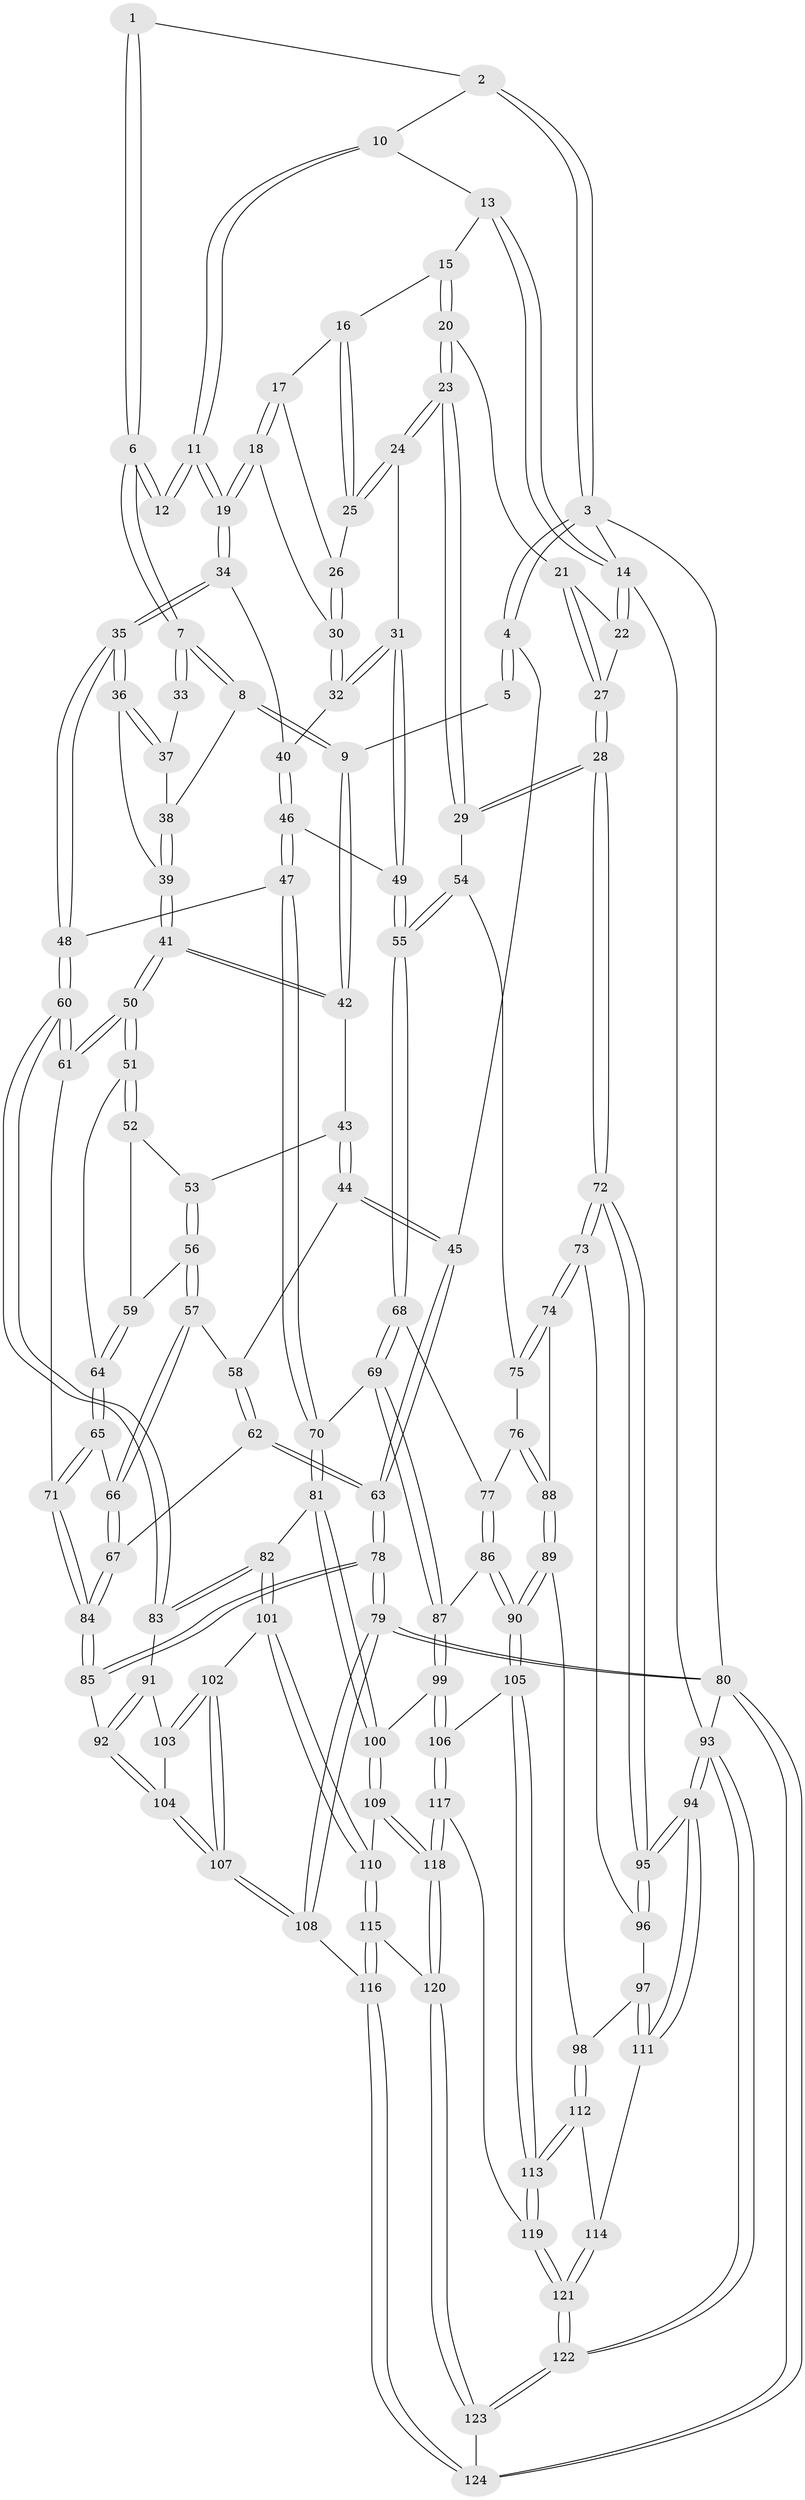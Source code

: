 // coarse degree distribution, {4: 0.44, 3: 0.5066666666666667, 2: 0.05333333333333334}
// Generated by graph-tools (version 1.1) at 2025/38/03/04/25 23:38:23]
// undirected, 124 vertices, 307 edges
graph export_dot {
  node [color=gray90,style=filled];
  1 [pos="+0.3234009180500639+0"];
  2 [pos="+0.3514519878274891+0"];
  3 [pos="+0+0"];
  4 [pos="+0+0"];
  5 [pos="+0.13084406799345208+0.0529842257569289"];
  6 [pos="+0.32371747862794187+0.022238802663461166"];
  7 [pos="+0.1986285890503094+0.22093565520194816"];
  8 [pos="+0.18791180512447428+0.23576969788554453"];
  9 [pos="+0.1730465499266944+0.24790144212831924"];
  10 [pos="+0.694557764781718+0"];
  11 [pos="+0.5045229542825629+0.1905906910310714"];
  12 [pos="+0.4369206777800856+0.17599144718604254"];
  13 [pos="+0.7469309729573307+0"];
  14 [pos="+1+0"];
  15 [pos="+0.7543372569093797+0"];
  16 [pos="+0.7434351188596521+0"];
  17 [pos="+0.706423472864154+0.07851963255927069"];
  18 [pos="+0.539270444630744+0.2261641125715877"];
  19 [pos="+0.5325809503909898+0.22770173354754397"];
  20 [pos="+0.9076226840258536+0.17946744591361394"];
  21 [pos="+0.9127965675347615+0.17925530337570397"];
  22 [pos="+1+0"];
  23 [pos="+0.8395471412716617+0.3130151850245102"];
  24 [pos="+0.8205397459968099+0.310190534184524"];
  25 [pos="+0.7870020406394347+0.1873908175302795"];
  26 [pos="+0.6784692909009227+0.21012909538514493"];
  27 [pos="+1+0.39159589147281015"];
  28 [pos="+1+0.4320083596300082"];
  29 [pos="+0.935403363823532+0.39349640823975435"];
  30 [pos="+0.677864059268863+0.21245216418695148"];
  31 [pos="+0.8061190799488019+0.31281296856003554"];
  32 [pos="+0.7322309135716178+0.3018769121766776"];
  33 [pos="+0.43471066217524607+0.178425136159327"];
  34 [pos="+0.5362864948336393+0.2902622347150752"];
  35 [pos="+0.48255216436620985+0.3905997177845614"];
  36 [pos="+0.43909144068885153+0.3797196508195636"];
  37 [pos="+0.3948124863653634+0.2311926589780179"];
  38 [pos="+0.36734770148462326+0.24622451933240622"];
  39 [pos="+0.34449635496148934+0.38058000939823877"];
  40 [pos="+0.6749269820090875+0.3353604753927549"];
  41 [pos="+0.33304216551477717+0.3839729617431664"];
  42 [pos="+0.1644073984381996+0.2583315852465635"];
  43 [pos="+0.14265086100145824+0.26724168408816645"];
  44 [pos="+0.04397197733638234+0.2784763590460729"];
  45 [pos="+0+0.24845953814584346"];
  46 [pos="+0.6453116650816592+0.42728522609078595"];
  47 [pos="+0.560384014400211+0.4841689995209394"];
  48 [pos="+0.4936246678596148+0.4142993316007985"];
  49 [pos="+0.7340805573836379+0.4594543095453455"];
  50 [pos="+0.30122138395905607+0.47252844172759123"];
  51 [pos="+0.2841075290455999+0.4675045211888907"];
  52 [pos="+0.23402499325203405+0.43844399711063176"];
  53 [pos="+0.18411662297390624+0.4012575791950747"];
  54 [pos="+0.8751185518100837+0.4632896301073079"];
  55 [pos="+0.7621656868848808+0.5191352520413888"];
  56 [pos="+0.17583990390295656+0.4711186741707064"];
  57 [pos="+0.1556279423731221+0.47788520809318935"];
  58 [pos="+0.10401641924368836+0.450796924560032"];
  59 [pos="+0.1774833056353796+0.4721583636110173"];
  60 [pos="+0.327960102346492+0.5823508855081884"];
  61 [pos="+0.3118449930107598+0.5625407660784848"];
  62 [pos="+0.07356959122477978+0.530218960262303"];
  63 [pos="+0+0.4142130508547193"];
  64 [pos="+0.17809325539883916+0.47260808774276913"];
  65 [pos="+0.22166087346729293+0.552279996467357"];
  66 [pos="+0.13708209529407195+0.5226301896438577"];
  67 [pos="+0.08968088464995581+0.5512862555278153"];
  68 [pos="+0.7478075692834192+0.5599897863952168"];
  69 [pos="+0.6180733731636239+0.5960350419994644"];
  70 [pos="+0.5734212568125682+0.5876073530109772"];
  71 [pos="+0.22379308751563304+0.5542359509757832"];
  72 [pos="+1+0.4929530489550555"];
  73 [pos="+0.9300413547660398+0.6232471801426829"];
  74 [pos="+0.9276537687805968+0.6222243032643229"];
  75 [pos="+0.8757653554411662+0.549211438291414"];
  76 [pos="+0.7875453754389617+0.5968856108573556"];
  77 [pos="+0.778338572127998+0.5917563948360444"];
  78 [pos="+0+0.7530103035620308"];
  79 [pos="+0+0.8971691165702751"];
  80 [pos="+0+1"];
  81 [pos="+0.4966042829090848+0.6646727708044103"];
  82 [pos="+0.3866421158737674+0.6433836210881657"];
  83 [pos="+0.33783675261671775+0.6065641420436603"];
  84 [pos="+0.09901411708612756+0.6414876384192223"];
  85 [pos="+0.09329658513816316+0.6610363457865113"];
  86 [pos="+0.7292316421359023+0.7149589054419802"];
  87 [pos="+0.7045629267728515+0.7118237733377506"];
  88 [pos="+0.8122396657352186+0.6212434175660818"];
  89 [pos="+0.8221881118182656+0.7512099479049372"];
  90 [pos="+0.8060205343516789+0.7572803086983899"];
  91 [pos="+0.30953592273389074+0.6268191561840833"];
  92 [pos="+0.12448052339577059+0.6841546503941549"];
  93 [pos="+1+1"];
  94 [pos="+1+0.9758361228098524"];
  95 [pos="+1+0.8179972694105185"];
  96 [pos="+0.9151773877636056+0.7008364675405763"];
  97 [pos="+0.8705617704437948+0.7536633954157173"];
  98 [pos="+0.8584176039688856+0.7554876102403276"];
  99 [pos="+0.6385761350197342+0.7971982334958279"];
  100 [pos="+0.49908691061831956+0.6751136488312761"];
  101 [pos="+0.3214784713825286+0.7914917068888556"];
  102 [pos="+0.27449174834896395+0.7908301812382847"];
  103 [pos="+0.25260794530704567+0.7165333570950781"];
  104 [pos="+0.15190535655096113+0.7305452414932354"];
  105 [pos="+0.7620893916944799+0.8346785338544619"];
  106 [pos="+0.6445151438953349+0.8232824594732238"];
  107 [pos="+0.17554216122858451+0.8354060402845447"];
  108 [pos="+0.1661886637334354+0.8608422733110817"];
  109 [pos="+0.4756252453330977+0.7995029107526525"];
  110 [pos="+0.36941785692637924+0.8632513181262964"];
  111 [pos="+1+0.8749331631207278"];
  112 [pos="+0.8642493041419649+0.8904048355229898"];
  113 [pos="+0.7812018135864507+0.9021024492942168"];
  114 [pos="+0.885044170080344+0.8979532100810024"];
  115 [pos="+0.3651272290565648+0.8866899980166537"];
  116 [pos="+0.24591251756630603+1"];
  117 [pos="+0.5916844210938387+0.9248409929672997"];
  118 [pos="+0.5715828550758545+0.9379701048567746"];
  119 [pos="+0.7618963835868514+0.9523325959465562"];
  120 [pos="+0.5400802814810145+1"];
  121 [pos="+0.8413959677830181+1"];
  122 [pos="+0.8799546964044809+1"];
  123 [pos="+0.5174547896441013+1"];
  124 [pos="+0.23081403172263307+1"];
  1 -- 2;
  1 -- 6;
  1 -- 6;
  2 -- 3;
  2 -- 3;
  2 -- 10;
  3 -- 4;
  3 -- 4;
  3 -- 14;
  3 -- 80;
  4 -- 5;
  4 -- 5;
  4 -- 45;
  5 -- 9;
  6 -- 7;
  6 -- 7;
  6 -- 12;
  6 -- 12;
  7 -- 8;
  7 -- 8;
  7 -- 33;
  7 -- 33;
  8 -- 9;
  8 -- 9;
  8 -- 38;
  9 -- 42;
  9 -- 42;
  10 -- 11;
  10 -- 11;
  10 -- 13;
  11 -- 12;
  11 -- 12;
  11 -- 19;
  11 -- 19;
  13 -- 14;
  13 -- 14;
  13 -- 15;
  14 -- 22;
  14 -- 22;
  14 -- 93;
  15 -- 16;
  15 -- 20;
  15 -- 20;
  16 -- 17;
  16 -- 25;
  16 -- 25;
  17 -- 18;
  17 -- 18;
  17 -- 26;
  18 -- 19;
  18 -- 19;
  18 -- 30;
  19 -- 34;
  19 -- 34;
  20 -- 21;
  20 -- 23;
  20 -- 23;
  21 -- 22;
  21 -- 27;
  21 -- 27;
  22 -- 27;
  23 -- 24;
  23 -- 24;
  23 -- 29;
  23 -- 29;
  24 -- 25;
  24 -- 25;
  24 -- 31;
  25 -- 26;
  26 -- 30;
  26 -- 30;
  27 -- 28;
  27 -- 28;
  28 -- 29;
  28 -- 29;
  28 -- 72;
  28 -- 72;
  29 -- 54;
  30 -- 32;
  30 -- 32;
  31 -- 32;
  31 -- 32;
  31 -- 49;
  31 -- 49;
  32 -- 40;
  33 -- 37;
  34 -- 35;
  34 -- 35;
  34 -- 40;
  35 -- 36;
  35 -- 36;
  35 -- 48;
  35 -- 48;
  36 -- 37;
  36 -- 37;
  36 -- 39;
  37 -- 38;
  38 -- 39;
  38 -- 39;
  39 -- 41;
  39 -- 41;
  40 -- 46;
  40 -- 46;
  41 -- 42;
  41 -- 42;
  41 -- 50;
  41 -- 50;
  42 -- 43;
  43 -- 44;
  43 -- 44;
  43 -- 53;
  44 -- 45;
  44 -- 45;
  44 -- 58;
  45 -- 63;
  45 -- 63;
  46 -- 47;
  46 -- 47;
  46 -- 49;
  47 -- 48;
  47 -- 70;
  47 -- 70;
  48 -- 60;
  48 -- 60;
  49 -- 55;
  49 -- 55;
  50 -- 51;
  50 -- 51;
  50 -- 61;
  50 -- 61;
  51 -- 52;
  51 -- 52;
  51 -- 64;
  52 -- 53;
  52 -- 59;
  53 -- 56;
  53 -- 56;
  54 -- 55;
  54 -- 55;
  54 -- 75;
  55 -- 68;
  55 -- 68;
  56 -- 57;
  56 -- 57;
  56 -- 59;
  57 -- 58;
  57 -- 66;
  57 -- 66;
  58 -- 62;
  58 -- 62;
  59 -- 64;
  59 -- 64;
  60 -- 61;
  60 -- 61;
  60 -- 83;
  60 -- 83;
  61 -- 71;
  62 -- 63;
  62 -- 63;
  62 -- 67;
  63 -- 78;
  63 -- 78;
  64 -- 65;
  64 -- 65;
  65 -- 66;
  65 -- 71;
  65 -- 71;
  66 -- 67;
  66 -- 67;
  67 -- 84;
  67 -- 84;
  68 -- 69;
  68 -- 69;
  68 -- 77;
  69 -- 70;
  69 -- 87;
  69 -- 87;
  70 -- 81;
  70 -- 81;
  71 -- 84;
  71 -- 84;
  72 -- 73;
  72 -- 73;
  72 -- 95;
  72 -- 95;
  73 -- 74;
  73 -- 74;
  73 -- 96;
  74 -- 75;
  74 -- 75;
  74 -- 88;
  75 -- 76;
  76 -- 77;
  76 -- 88;
  76 -- 88;
  77 -- 86;
  77 -- 86;
  78 -- 79;
  78 -- 79;
  78 -- 85;
  78 -- 85;
  79 -- 80;
  79 -- 80;
  79 -- 108;
  79 -- 108;
  80 -- 124;
  80 -- 124;
  80 -- 93;
  81 -- 82;
  81 -- 100;
  81 -- 100;
  82 -- 83;
  82 -- 83;
  82 -- 101;
  82 -- 101;
  83 -- 91;
  84 -- 85;
  84 -- 85;
  85 -- 92;
  86 -- 87;
  86 -- 90;
  86 -- 90;
  87 -- 99;
  87 -- 99;
  88 -- 89;
  88 -- 89;
  89 -- 90;
  89 -- 90;
  89 -- 98;
  90 -- 105;
  90 -- 105;
  91 -- 92;
  91 -- 92;
  91 -- 103;
  92 -- 104;
  92 -- 104;
  93 -- 94;
  93 -- 94;
  93 -- 122;
  93 -- 122;
  94 -- 95;
  94 -- 95;
  94 -- 111;
  94 -- 111;
  95 -- 96;
  95 -- 96;
  96 -- 97;
  97 -- 98;
  97 -- 111;
  97 -- 111;
  98 -- 112;
  98 -- 112;
  99 -- 100;
  99 -- 106;
  99 -- 106;
  100 -- 109;
  100 -- 109;
  101 -- 102;
  101 -- 110;
  101 -- 110;
  102 -- 103;
  102 -- 103;
  102 -- 107;
  102 -- 107;
  103 -- 104;
  104 -- 107;
  104 -- 107;
  105 -- 106;
  105 -- 113;
  105 -- 113;
  106 -- 117;
  106 -- 117;
  107 -- 108;
  107 -- 108;
  108 -- 116;
  109 -- 110;
  109 -- 118;
  109 -- 118;
  110 -- 115;
  110 -- 115;
  111 -- 114;
  112 -- 113;
  112 -- 113;
  112 -- 114;
  113 -- 119;
  113 -- 119;
  114 -- 121;
  114 -- 121;
  115 -- 116;
  115 -- 116;
  115 -- 120;
  116 -- 124;
  116 -- 124;
  117 -- 118;
  117 -- 118;
  117 -- 119;
  118 -- 120;
  118 -- 120;
  119 -- 121;
  119 -- 121;
  120 -- 123;
  120 -- 123;
  121 -- 122;
  121 -- 122;
  122 -- 123;
  122 -- 123;
  123 -- 124;
}
